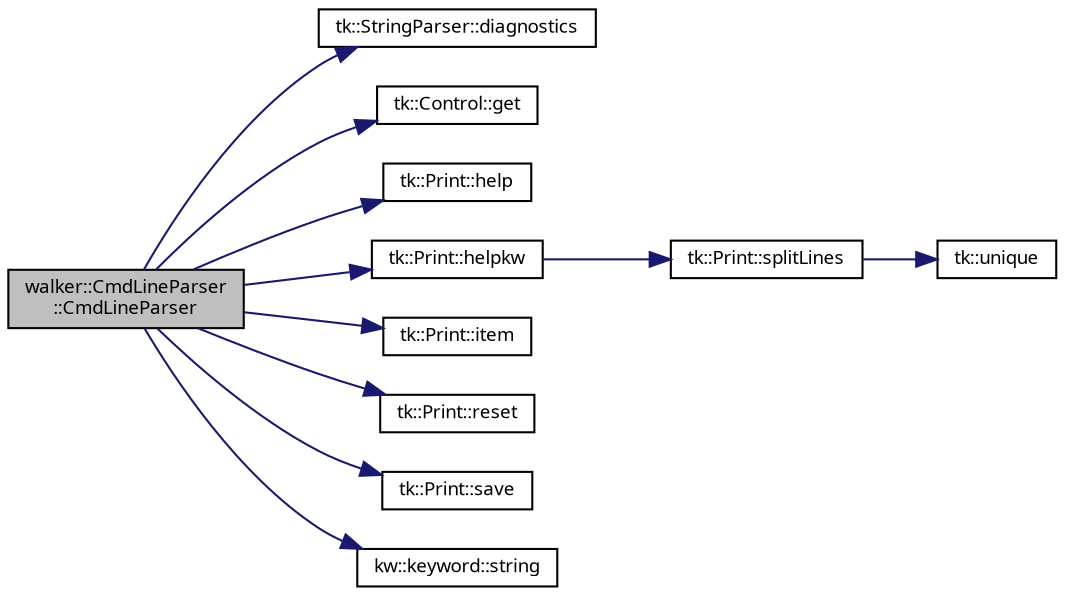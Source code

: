 digraph "walker::CmdLineParser::CmdLineParser"
{
 // INTERACTIVE_SVG=YES
  bgcolor="transparent";
  edge [fontname="sans-serif",fontsize="9",labelfontname="sans-serif",labelfontsize="9"];
  node [fontname="sans-serif",fontsize="9",shape=record];
  rankdir="LR";
  Node1 [label="walker::CmdLineParser\l::CmdLineParser",height=0.2,width=0.4,color="black", fillcolor="grey75", style="filled", fontcolor="black"];
  Node1 -> Node2 [color="midnightblue",fontsize="9",style="solid",fontname="sans-serif"];
  Node2 [label="tk::StringParser::diagnostics",height=0.2,width=0.4,color="black",URL="$classtk_1_1_string_parser.html#a6313b66f940c14233777564e03d73c59",tooltip="Echo errors and warnings accumulated during parsing. "];
  Node1 -> Node3 [color="midnightblue",fontsize="9",style="solid",fontname="sans-serif"];
  Node3 [label="tk::Control::get",height=0.2,width=0.4,color="black",URL="$classtk_1_1_control.html#a85c14acef1b9de96946fcf2ab7c08721",tooltip="Const-ref accessor to single element at 1st level. "];
  Node1 -> Node4 [color="midnightblue",fontsize="9",style="solid",fontname="sans-serif"];
  Node4 [label="tk::Print::help",height=0.2,width=0.4,color="black",URL="$classtk_1_1_print.html#a2066a0ea3ff7fbaaf7a842e9ebb20460",tooltip="Formatted print of help of one-liners on all command-line parameters or control file keywords..."];
  Node1 -> Node5 [color="midnightblue",fontsize="9",style="solid",fontname="sans-serif"];
  Node5 [label="tk::Print::helpkw",height=0.2,width=0.4,color="black",URL="$classtk_1_1_print.html#ac7a3719971eb96d6674269492f5c1baa",tooltip="Formatted print of verbose help on a single command-line parameter or control file keywords..."];
  Node5 -> Node6 [color="midnightblue",fontsize="9",style="solid",fontname="sans-serif"];
  Node6 [label="tk::Print::splitLines",height=0.2,width=0.4,color="black",URL="$classtk_1_1_print.html#aa678d6f4f3e8b135769e834e2c3c0cec",tooltip="Clean up whitespaces and format a long string into multiple lines. "];
  Node6 -> Node7 [color="midnightblue",fontsize="9",style="solid",fontname="sans-serif"];
  Node7 [label="tk::unique",height=0.2,width=0.4,color="black",URL="$namespacetk.html#a87af1b002bc711716bd170a714bda211"];
  Node1 -> Node8 [color="midnightblue",fontsize="9",style="solid",fontname="sans-serif"];
  Node8 [label="tk::Print::item",height=0.2,width=0.4,color="black",URL="$classtk_1_1_print.html#a74b13fb10ac8f28340e1ea91707de612"];
  Node1 -> Node9 [color="midnightblue",fontsize="9",style="solid",fontname="sans-serif"];
  Node9 [label="tk::Print::reset",height=0.2,width=0.4,color="black",URL="$classtk_1_1_print.html#a20a03409b52312e718b3383771fe42b5"];
  Node1 -> Node10 [color="midnightblue",fontsize="9",style="solid",fontname="sans-serif"];
  Node10 [label="tk::Print::save",height=0.2,width=0.4,color="black",URL="$classtk_1_1_print.html#ae057c028f54ecebe8a3018e2417c400b"];
  Node1 -> Node11 [color="midnightblue",fontsize="9",style="solid",fontname="sans-serif"];
  Node11 [label="kw::keyword::string",height=0.2,width=0.4,color="black",URL="$structkw_1_1keyword.html#ab21b3194f0f6a3d0fc5f79a935d9b358",tooltip="Accessor to keyword as std::string. "];
}
